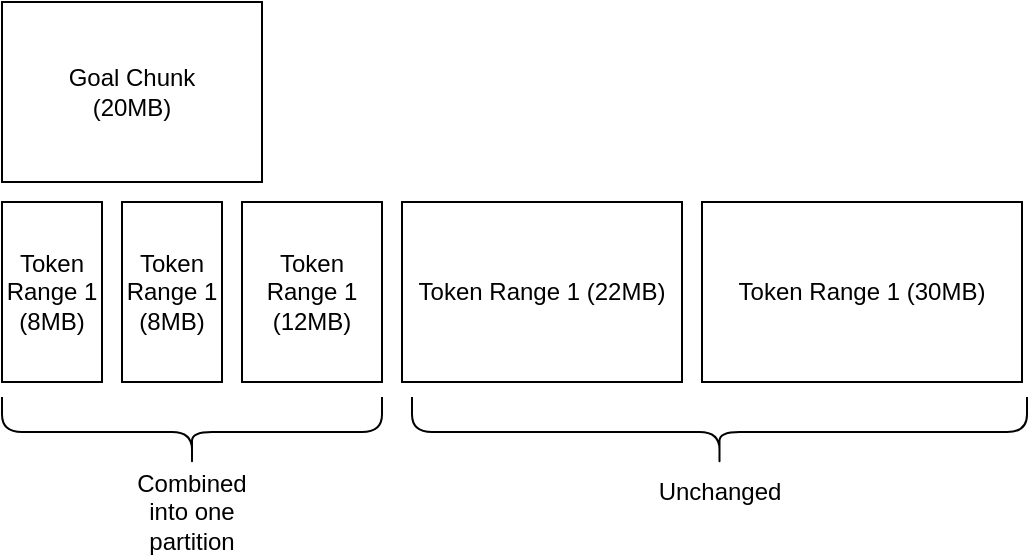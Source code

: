 <mxfile version="20.8.16" type="device"><diagram name="Page-1" id="cQrbfUleZm2AuoLBKHQr"><mxGraphModel dx="1100" dy="753" grid="1" gridSize="10" guides="1" tooltips="1" connect="1" arrows="1" fold="1" page="1" pageScale="1" pageWidth="827" pageHeight="1169" math="0" shadow="0"><root><mxCell id="0"/><mxCell id="1" parent="0"/><mxCell id="otKQf7nJ-dhX7PqhrRmB-1" value="Token Range 1 (8MB)" style="rounded=0;whiteSpace=wrap;html=1;" vertex="1" parent="1"><mxGeometry x="150" y="230" width="50" height="90" as="geometry"/></mxCell><mxCell id="otKQf7nJ-dhX7PqhrRmB-2" value="Goal Chunk&lt;br&gt;(20MB)" style="rounded=0;whiteSpace=wrap;html=1;" vertex="1" parent="1"><mxGeometry x="150" y="130" width="130" height="90" as="geometry"/></mxCell><mxCell id="otKQf7nJ-dhX7PqhrRmB-6" value="Token Range 1 (12MB)" style="rounded=0;whiteSpace=wrap;html=1;" vertex="1" parent="1"><mxGeometry x="270" y="230" width="70" height="90" as="geometry"/></mxCell><mxCell id="otKQf7nJ-dhX7PqhrRmB-7" value="Token Range 1 (30MB)" style="rounded=0;whiteSpace=wrap;html=1;" vertex="1" parent="1"><mxGeometry x="500" y="230" width="160" height="90" as="geometry"/></mxCell><mxCell id="otKQf7nJ-dhX7PqhrRmB-8" value="" style="shape=curlyBracket;whiteSpace=wrap;html=1;rounded=1;labelPosition=left;verticalLabelPosition=middle;align=right;verticalAlign=middle;rotation=-90;" vertex="1" parent="1"><mxGeometry x="227.5" y="250" width="35" height="190" as="geometry"/></mxCell><mxCell id="otKQf7nJ-dhX7PqhrRmB-11" value="Combined into one partition&lt;br&gt;" style="text;html=1;strokeColor=none;fillColor=none;align=center;verticalAlign=middle;whiteSpace=wrap;rounded=0;" vertex="1" parent="1"><mxGeometry x="215" y="370" width="60" height="30" as="geometry"/></mxCell><mxCell id="otKQf7nJ-dhX7PqhrRmB-14" value="Token Range 1 (22MB)" style="rounded=0;whiteSpace=wrap;html=1;" vertex="1" parent="1"><mxGeometry x="350" y="230" width="140" height="90" as="geometry"/></mxCell><mxCell id="otKQf7nJ-dhX7PqhrRmB-16" value="Token Range 1 (8MB)" style="rounded=0;whiteSpace=wrap;html=1;" vertex="1" parent="1"><mxGeometry x="210" y="230" width="50" height="90" as="geometry"/></mxCell><mxCell id="otKQf7nJ-dhX7PqhrRmB-20" value="" style="shape=curlyBracket;whiteSpace=wrap;html=1;rounded=1;labelPosition=left;verticalLabelPosition=middle;align=right;verticalAlign=middle;rotation=-90;" vertex="1" parent="1"><mxGeometry x="491.25" y="191.25" width="35" height="307.5" as="geometry"/></mxCell><mxCell id="otKQf7nJ-dhX7PqhrRmB-21" value="Unchanged" style="text;html=1;strokeColor=none;fillColor=none;align=center;verticalAlign=middle;whiteSpace=wrap;rounded=0;" vertex="1" parent="1"><mxGeometry x="478.75" y="360" width="60" height="30" as="geometry"/></mxCell></root></mxGraphModel></diagram></mxfile>